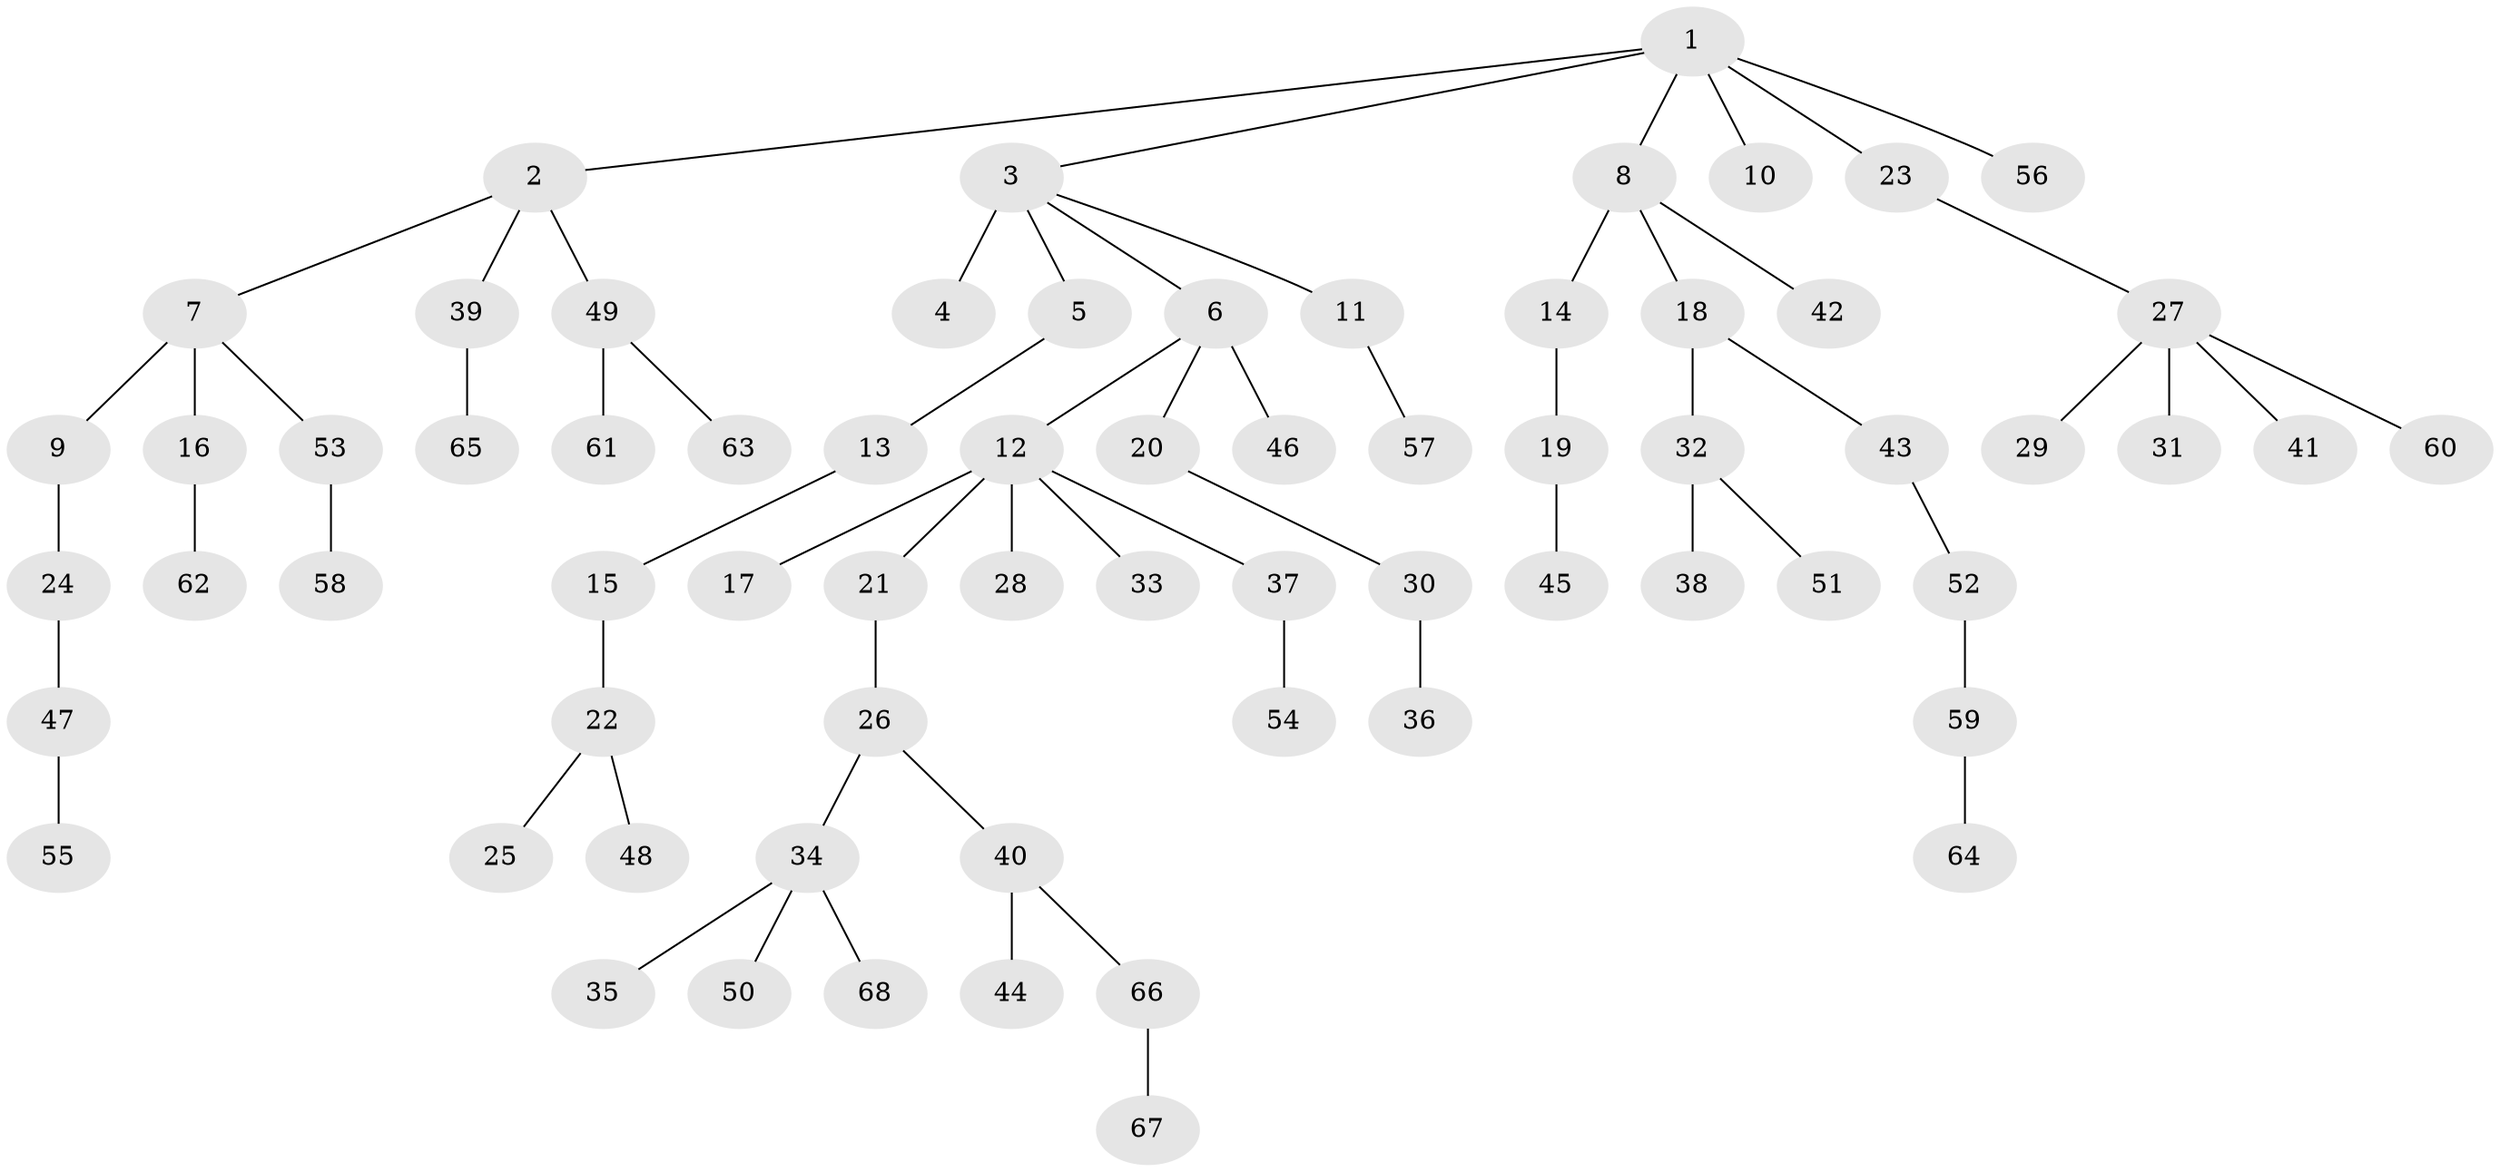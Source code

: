 // original degree distribution, {6: 0.030303030303030304, 5: 0.045454545454545456, 3: 0.11363636363636363, 4: 0.05303030303030303, 2: 0.26515151515151514, 1: 0.49242424242424243}
// Generated by graph-tools (version 1.1) at 2025/36/03/09/25 02:36:57]
// undirected, 68 vertices, 67 edges
graph export_dot {
graph [start="1"]
  node [color=gray90,style=filled];
  1;
  2;
  3;
  4;
  5;
  6;
  7;
  8;
  9;
  10;
  11;
  12;
  13;
  14;
  15;
  16;
  17;
  18;
  19;
  20;
  21;
  22;
  23;
  24;
  25;
  26;
  27;
  28;
  29;
  30;
  31;
  32;
  33;
  34;
  35;
  36;
  37;
  38;
  39;
  40;
  41;
  42;
  43;
  44;
  45;
  46;
  47;
  48;
  49;
  50;
  51;
  52;
  53;
  54;
  55;
  56;
  57;
  58;
  59;
  60;
  61;
  62;
  63;
  64;
  65;
  66;
  67;
  68;
  1 -- 2 [weight=1.0];
  1 -- 3 [weight=1.0];
  1 -- 8 [weight=1.0];
  1 -- 10 [weight=1.0];
  1 -- 23 [weight=1.0];
  1 -- 56 [weight=1.0];
  2 -- 7 [weight=1.0];
  2 -- 39 [weight=1.0];
  2 -- 49 [weight=1.0];
  3 -- 4 [weight=4.0];
  3 -- 5 [weight=1.0];
  3 -- 6 [weight=1.0];
  3 -- 11 [weight=1.0];
  5 -- 13 [weight=1.0];
  6 -- 12 [weight=1.0];
  6 -- 20 [weight=1.0];
  6 -- 46 [weight=1.0];
  7 -- 9 [weight=2.0];
  7 -- 16 [weight=1.0];
  7 -- 53 [weight=1.0];
  8 -- 14 [weight=1.0];
  8 -- 18 [weight=1.0];
  8 -- 42 [weight=1.0];
  9 -- 24 [weight=1.0];
  11 -- 57 [weight=1.0];
  12 -- 17 [weight=1.0];
  12 -- 21 [weight=1.0];
  12 -- 28 [weight=2.0];
  12 -- 33 [weight=1.0];
  12 -- 37 [weight=1.0];
  13 -- 15 [weight=1.0];
  14 -- 19 [weight=1.0];
  15 -- 22 [weight=3.0];
  16 -- 62 [weight=1.0];
  18 -- 32 [weight=1.0];
  18 -- 43 [weight=1.0];
  19 -- 45 [weight=1.0];
  20 -- 30 [weight=2.0];
  21 -- 26 [weight=2.0];
  22 -- 25 [weight=1.0];
  22 -- 48 [weight=1.0];
  23 -- 27 [weight=1.0];
  24 -- 47 [weight=1.0];
  26 -- 34 [weight=1.0];
  26 -- 40 [weight=1.0];
  27 -- 29 [weight=1.0];
  27 -- 31 [weight=1.0];
  27 -- 41 [weight=1.0];
  27 -- 60 [weight=1.0];
  30 -- 36 [weight=1.0];
  32 -- 38 [weight=3.0];
  32 -- 51 [weight=1.0];
  34 -- 35 [weight=1.0];
  34 -- 50 [weight=1.0];
  34 -- 68 [weight=1.0];
  37 -- 54 [weight=1.0];
  39 -- 65 [weight=1.0];
  40 -- 44 [weight=2.0];
  40 -- 66 [weight=1.0];
  43 -- 52 [weight=2.0];
  47 -- 55 [weight=1.0];
  49 -- 61 [weight=1.0];
  49 -- 63 [weight=1.0];
  52 -- 59 [weight=1.0];
  53 -- 58 [weight=1.0];
  59 -- 64 [weight=2.0];
  66 -- 67 [weight=1.0];
}
